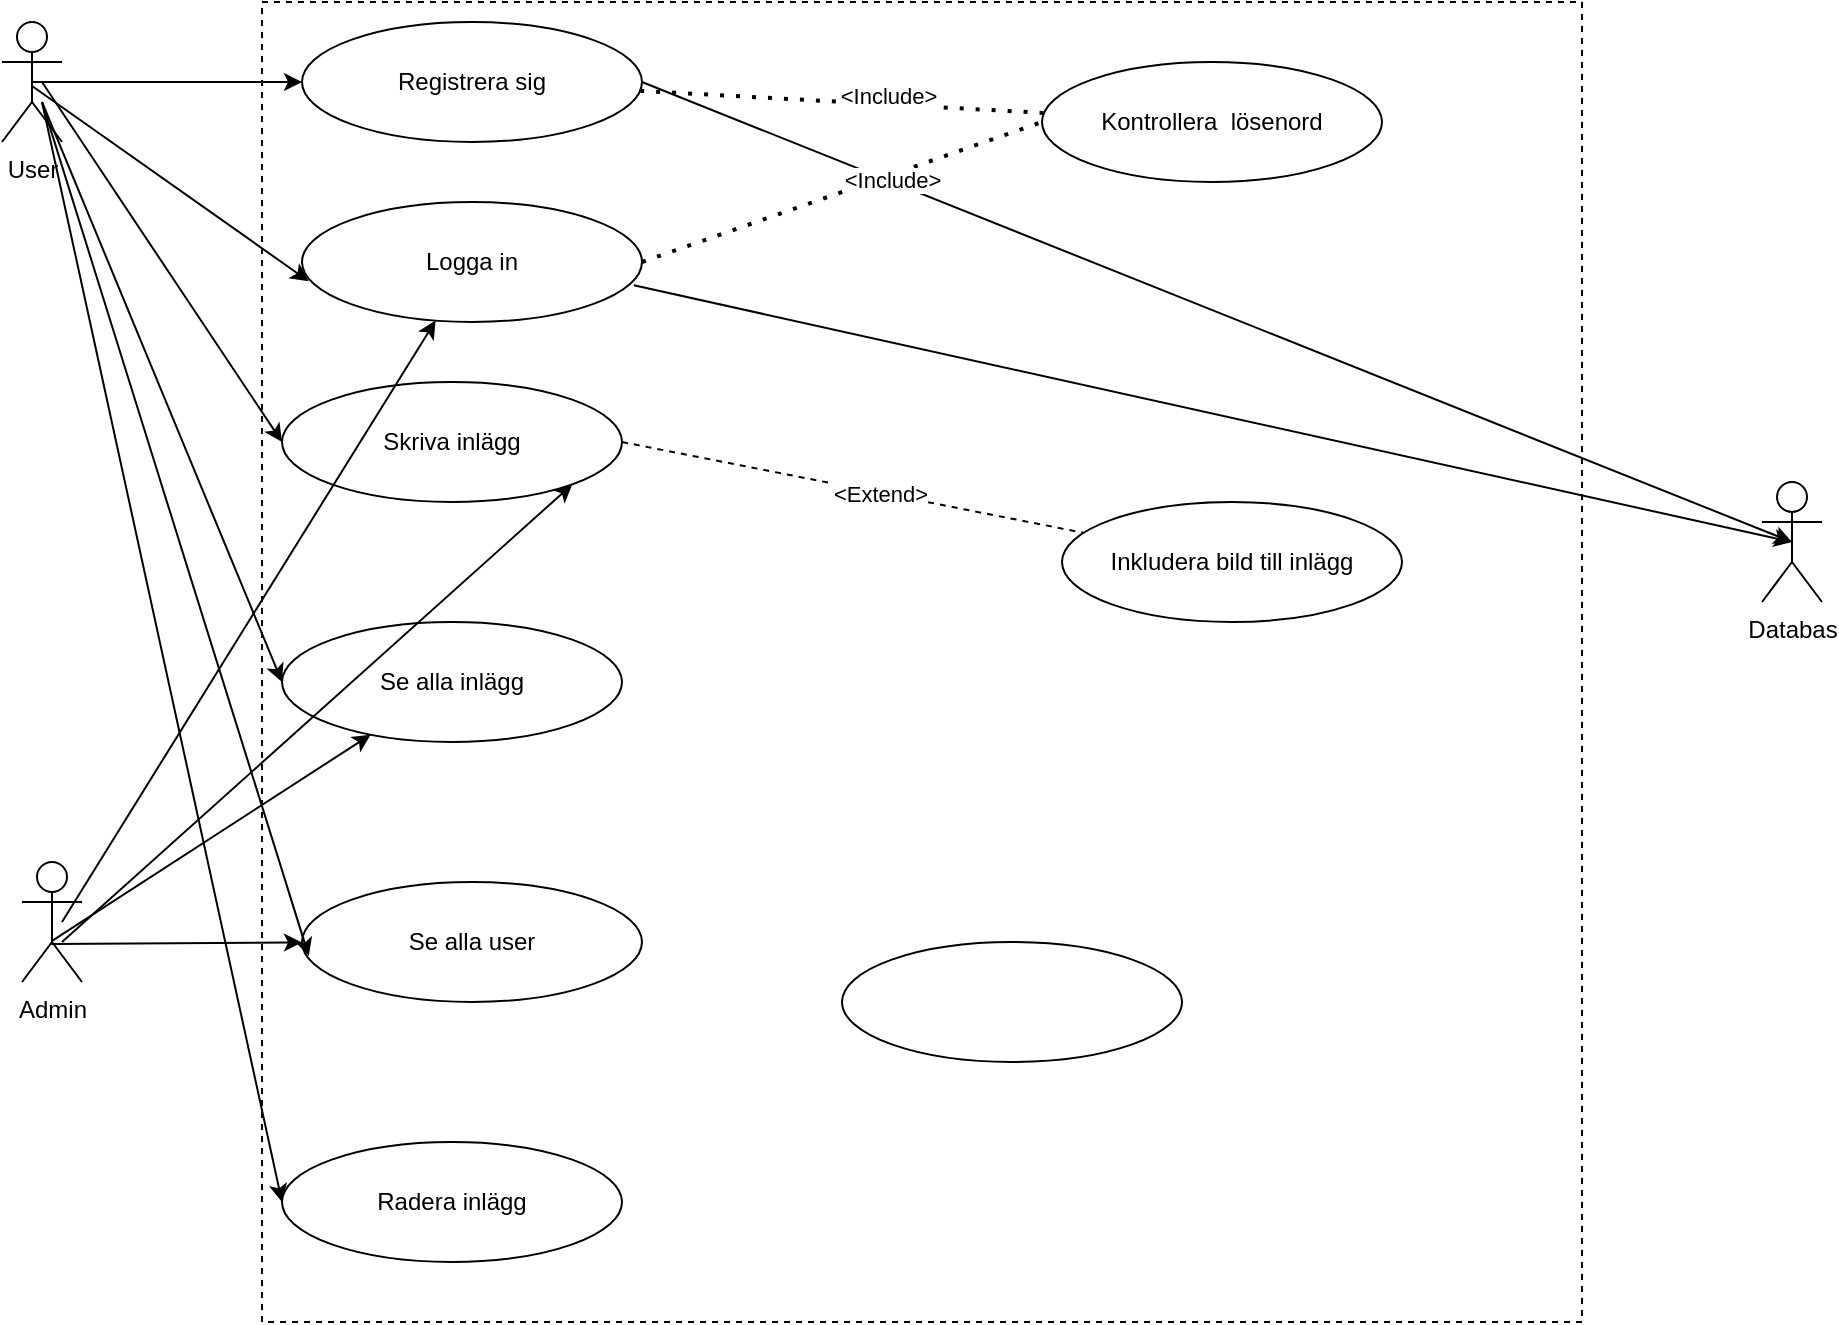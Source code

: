 <mxfile version="13.6.2" type="device"><diagram id="A_pLkRXRx7JfeEN3aatL" name="Page-1"><mxGraphModel dx="768" dy="482" grid="1" gridSize="10" guides="1" tooltips="1" connect="1" arrows="1" fold="1" page="1" pageScale="1" pageWidth="827" pageHeight="1169" math="0" shadow="0"><root><mxCell id="0"/><mxCell id="1" parent="0"/><mxCell id="3lc2TInc69b8T35H75Ez-1" value="&lt;br&gt;" style="whiteSpace=wrap;html=1;aspect=fixed;dashed=1;" vertex="1" parent="1"><mxGeometry x="150" y="440" width="660" height="660" as="geometry"/></mxCell><mxCell id="3lc2TInc69b8T35H75Ez-2" value="Admin" style="shape=umlActor;verticalLabelPosition=bottom;verticalAlign=top;html=1;outlineConnect=0;" vertex="1" parent="1"><mxGeometry x="30" y="870" width="30" height="60" as="geometry"/></mxCell><mxCell id="3lc2TInc69b8T35H75Ez-3" value="User" style="shape=umlActor;verticalLabelPosition=bottom;verticalAlign=top;html=1;outlineConnect=0;" vertex="1" parent="1"><mxGeometry x="20" y="450" width="30" height="60" as="geometry"/></mxCell><mxCell id="3lc2TInc69b8T35H75Ez-4" value="Databas" style="shape=umlActor;verticalLabelPosition=bottom;verticalAlign=top;html=1;outlineConnect=0;" vertex="1" parent="1"><mxGeometry x="900" y="680" width="30" height="60" as="geometry"/></mxCell><mxCell id="3lc2TInc69b8T35H75Ez-6" value="Registrera sig" style="ellipse;whiteSpace=wrap;html=1;" vertex="1" parent="1"><mxGeometry x="170" y="450" width="170" height="60" as="geometry"/></mxCell><mxCell id="3lc2TInc69b8T35H75Ez-7" value="Logga in" style="ellipse;whiteSpace=wrap;html=1;" vertex="1" parent="1"><mxGeometry x="170" y="540" width="170" height="60" as="geometry"/></mxCell><mxCell id="3lc2TInc69b8T35H75Ez-8" value="Kontrollera&amp;nbsp; lösenord" style="ellipse;whiteSpace=wrap;html=1;" vertex="1" parent="1"><mxGeometry x="540" y="470" width="170" height="60" as="geometry"/></mxCell><mxCell id="3lc2TInc69b8T35H75Ez-9" value="Inkludera bild till inlägg" style="ellipse;whiteSpace=wrap;html=1;" vertex="1" parent="1"><mxGeometry x="550" y="690" width="170" height="60" as="geometry"/></mxCell><mxCell id="3lc2TInc69b8T35H75Ez-10" value="Skriva inlägg" style="ellipse;whiteSpace=wrap;html=1;" vertex="1" parent="1"><mxGeometry x="160" y="630" width="170" height="60" as="geometry"/></mxCell><mxCell id="3lc2TInc69b8T35H75Ez-11" value="" style="ellipse;whiteSpace=wrap;html=1;" vertex="1" parent="1"><mxGeometry x="440" y="910" width="170" height="60" as="geometry"/></mxCell><mxCell id="3lc2TInc69b8T35H75Ez-12" value="" style="endArrow=classic;html=1;exitX=0.5;exitY=0.5;exitDx=0;exitDy=0;exitPerimeter=0;entryX=0;entryY=0.5;entryDx=0;entryDy=0;" edge="1" parent="1" source="3lc2TInc69b8T35H75Ez-3" target="3lc2TInc69b8T35H75Ez-6"><mxGeometry width="50" height="50" relative="1" as="geometry"><mxPoint x="360" y="780" as="sourcePoint"/><mxPoint x="410" y="730" as="targetPoint"/></mxGeometry></mxCell><mxCell id="3lc2TInc69b8T35H75Ez-13" value="Se alla inlägg" style="ellipse;whiteSpace=wrap;html=1;" vertex="1" parent="1"><mxGeometry x="160" y="750" width="170" height="60" as="geometry"/></mxCell><mxCell id="3lc2TInc69b8T35H75Ez-14" value="Se alla user" style="ellipse;whiteSpace=wrap;html=1;" vertex="1" parent="1"><mxGeometry x="170" y="880" width="170" height="60" as="geometry"/></mxCell><mxCell id="3lc2TInc69b8T35H75Ez-15" value="Radera inlägg" style="ellipse;whiteSpace=wrap;html=1;" vertex="1" parent="1"><mxGeometry x="160" y="1010" width="170" height="60" as="geometry"/></mxCell><mxCell id="3lc2TInc69b8T35H75Ez-16" value="" style="endArrow=classic;html=1;entryX=0.02;entryY=0.661;entryDx=0;entryDy=0;entryPerimeter=0;" edge="1" parent="1" target="3lc2TInc69b8T35H75Ez-7"><mxGeometry width="50" height="50" relative="1" as="geometry"><mxPoint x="35" y="482" as="sourcePoint"/><mxPoint x="420" y="530" as="targetPoint"/></mxGeometry></mxCell><mxCell id="3lc2TInc69b8T35H75Ez-17" value="" style="endArrow=classic;html=1;entryX=0;entryY=0.5;entryDx=0;entryDy=0;" edge="1" parent="1" target="3lc2TInc69b8T35H75Ez-10"><mxGeometry width="50" height="50" relative="1" as="geometry"><mxPoint x="40" y="480" as="sourcePoint"/><mxPoint x="420" y="530" as="targetPoint"/></mxGeometry></mxCell><mxCell id="3lc2TInc69b8T35H75Ez-18" value="" style="endArrow=classic;html=1;entryX=0;entryY=0.5;entryDx=0;entryDy=0;" edge="1" parent="1" target="3lc2TInc69b8T35H75Ez-13"><mxGeometry width="50" height="50" relative="1" as="geometry"><mxPoint x="40" y="490" as="sourcePoint"/><mxPoint x="420" y="530" as="targetPoint"/></mxGeometry></mxCell><mxCell id="3lc2TInc69b8T35H75Ez-19" value="" style="endArrow=classic;html=1;entryX=0.02;entryY=0.617;entryDx=0;entryDy=0;entryPerimeter=0;" edge="1" parent="1" target="3lc2TInc69b8T35H75Ez-14"><mxGeometry width="50" height="50" relative="1" as="geometry"><mxPoint x="40" y="490" as="sourcePoint"/><mxPoint x="420" y="630" as="targetPoint"/></mxGeometry></mxCell><mxCell id="3lc2TInc69b8T35H75Ez-20" value="" style="endArrow=classic;html=1;entryX=0;entryY=0.5;entryDx=0;entryDy=0;" edge="1" parent="1" target="3lc2TInc69b8T35H75Ez-15"><mxGeometry width="50" height="50" relative="1" as="geometry"><mxPoint x="40" y="490" as="sourcePoint"/><mxPoint x="390" y="750" as="targetPoint"/></mxGeometry></mxCell><mxCell id="3lc2TInc69b8T35H75Ez-21" value="" style="endArrow=classic;html=1;exitX=0.489;exitY=0.661;exitDx=0;exitDy=0;exitPerimeter=0;" edge="1" parent="1" source="3lc2TInc69b8T35H75Ez-2" target="3lc2TInc69b8T35H75Ez-13"><mxGeometry width="50" height="50" relative="1" as="geometry"><mxPoint x="340" y="630" as="sourcePoint"/><mxPoint x="390" y="580" as="targetPoint"/></mxGeometry></mxCell><mxCell id="3lc2TInc69b8T35H75Ez-22" value="" style="endArrow=classic;html=1;exitX=0.489;exitY=0.683;exitDx=0;exitDy=0;exitPerimeter=0;" edge="1" parent="1" source="3lc2TInc69b8T35H75Ez-2" target="3lc2TInc69b8T35H75Ez-14"><mxGeometry width="50" height="50" relative="1" as="geometry"><mxPoint x="340" y="750" as="sourcePoint"/><mxPoint x="390" y="700" as="targetPoint"/></mxGeometry></mxCell><mxCell id="3lc2TInc69b8T35H75Ez-23" value="" style="endArrow=classic;html=1;entryX=1;entryY=1;entryDx=0;entryDy=0;" edge="1" parent="1" target="3lc2TInc69b8T35H75Ez-10"><mxGeometry width="50" height="50" relative="1" as="geometry"><mxPoint x="50" y="910" as="sourcePoint"/><mxPoint x="340" y="730" as="targetPoint"/></mxGeometry></mxCell><mxCell id="3lc2TInc69b8T35H75Ez-24" value="" style="endArrow=classic;html=1;" edge="1" parent="1" target="3lc2TInc69b8T35H75Ez-7"><mxGeometry width="50" height="50" relative="1" as="geometry"><mxPoint x="50" y="900" as="sourcePoint"/><mxPoint x="390" y="700" as="targetPoint"/></mxGeometry></mxCell><mxCell id="3lc2TInc69b8T35H75Ez-25" value="" style="endArrow=classic;html=1;entryX=0.5;entryY=0.5;entryDx=0;entryDy=0;entryPerimeter=0;exitX=0.976;exitY=0.694;exitDx=0;exitDy=0;exitPerimeter=0;" edge="1" parent="1" source="3lc2TInc69b8T35H75Ez-7" target="3lc2TInc69b8T35H75Ez-4"><mxGeometry width="50" height="50" relative="1" as="geometry"><mxPoint x="40" y="480" as="sourcePoint"/><mxPoint x="390" y="610" as="targetPoint"/></mxGeometry></mxCell><mxCell id="3lc2TInc69b8T35H75Ez-26" value="" style="endArrow=classic;html=1;exitX=1;exitY=0.5;exitDx=0;exitDy=0;entryX=0.5;entryY=0.5;entryDx=0;entryDy=0;entryPerimeter=0;" edge="1" parent="1" source="3lc2TInc69b8T35H75Ez-6" target="3lc2TInc69b8T35H75Ez-4"><mxGeometry width="50" height="50" relative="1" as="geometry"><mxPoint x="340" y="660" as="sourcePoint"/><mxPoint x="390" y="610" as="targetPoint"/></mxGeometry></mxCell><mxCell id="3lc2TInc69b8T35H75Ez-27" value="" style="endArrow=none;dashed=1;html=1;dashPattern=1 3;strokeWidth=2;" edge="1" parent="1" source="3lc2TInc69b8T35H75Ez-6" target="3lc2TInc69b8T35H75Ez-8"><mxGeometry width="50" height="50" relative="1" as="geometry"><mxPoint x="460" y="660" as="sourcePoint"/><mxPoint x="510" y="610" as="targetPoint"/></mxGeometry></mxCell><mxCell id="3lc2TInc69b8T35H75Ez-38" value="&amp;lt;Include&amp;gt;" style="edgeLabel;html=1;align=center;verticalAlign=middle;resizable=0;points=[];" vertex="1" connectable="0" parent="3lc2TInc69b8T35H75Ez-27"><mxGeometry x="0.222" y="4" relative="1" as="geometry"><mxPoint as="offset"/></mxGeometry></mxCell><mxCell id="3lc2TInc69b8T35H75Ez-34" value="" style="endArrow=none;dashed=1;html=1;dashPattern=1 3;strokeWidth=2;exitX=1;exitY=0.5;exitDx=0;exitDy=0;entryX=0;entryY=0.5;entryDx=0;entryDy=0;" edge="1" parent="1" source="3lc2TInc69b8T35H75Ez-7" target="3lc2TInc69b8T35H75Ez-8"><mxGeometry width="50" height="50" relative="1" as="geometry"><mxPoint x="320" y="660" as="sourcePoint"/><mxPoint x="370" y="610" as="targetPoint"/></mxGeometry></mxCell><mxCell id="3lc2TInc69b8T35H75Ez-39" value="&amp;lt;Include&amp;gt;" style="edgeLabel;html=1;align=center;verticalAlign=middle;resizable=0;points=[];" vertex="1" connectable="0" parent="3lc2TInc69b8T35H75Ez-34"><mxGeometry x="0.238" y="-2" relative="1" as="geometry"><mxPoint as="offset"/></mxGeometry></mxCell><mxCell id="3lc2TInc69b8T35H75Ez-37" value="" style="endArrow=none;dashed=1;html=1;" edge="1" parent="1" target="3lc2TInc69b8T35H75Ez-9"><mxGeometry width="50" height="50" relative="1" as="geometry"><mxPoint x="330" y="660" as="sourcePoint"/><mxPoint x="370" y="610" as="targetPoint"/></mxGeometry></mxCell><mxCell id="3lc2TInc69b8T35H75Ez-40" value="&amp;lt;Extend&amp;gt;" style="edgeLabel;html=1;align=center;verticalAlign=middle;resizable=0;points=[];" vertex="1" connectable="0" parent="3lc2TInc69b8T35H75Ez-37"><mxGeometry x="0.115" relative="1" as="geometry"><mxPoint as="offset"/></mxGeometry></mxCell></root></mxGraphModel></diagram></mxfile>